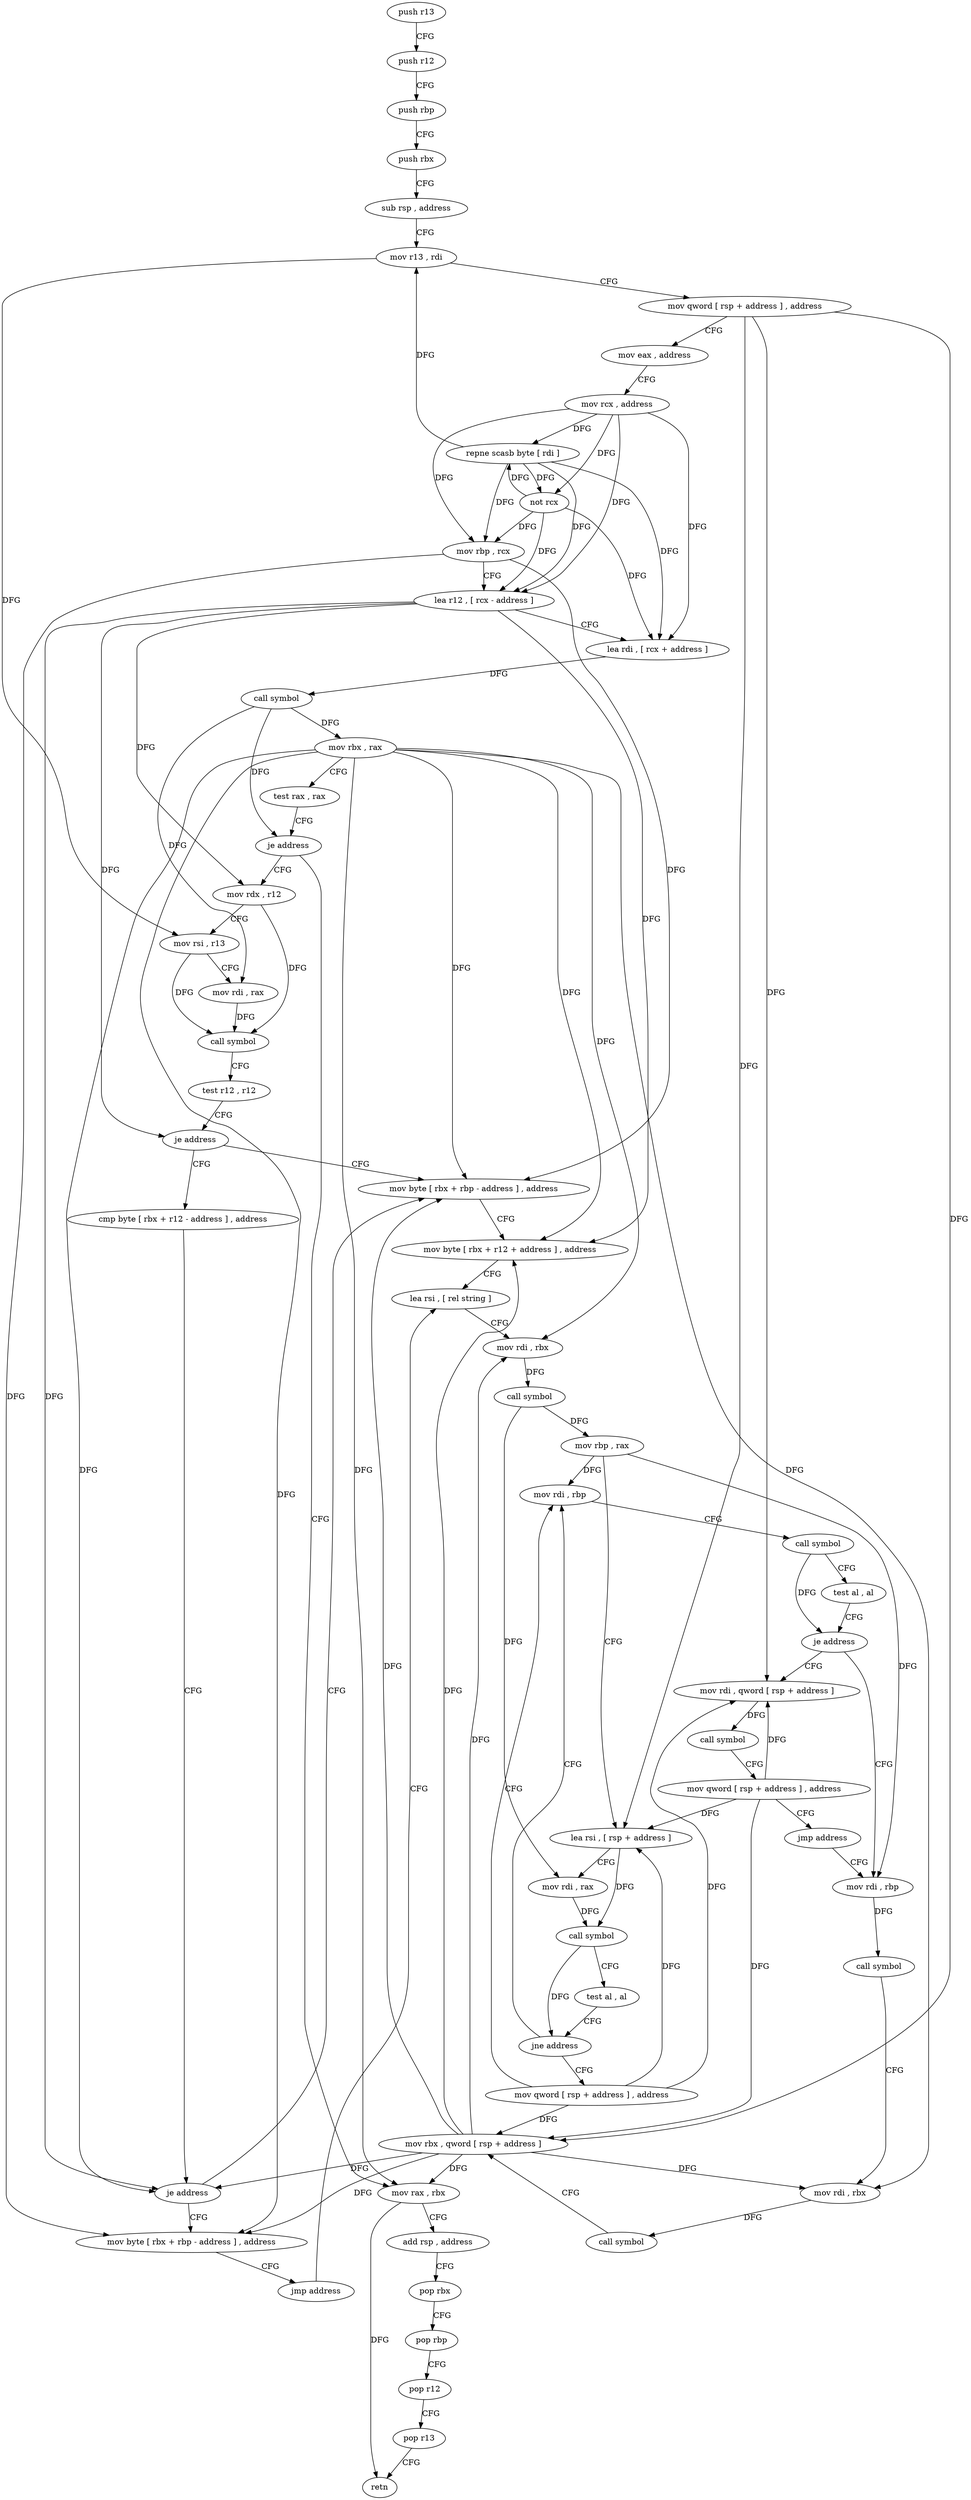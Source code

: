 digraph "func" {
"106723" [label = "push r13" ]
"106725" [label = "push r12" ]
"106727" [label = "push rbp" ]
"106728" [label = "push rbx" ]
"106729" [label = "sub rsp , address" ]
"106733" [label = "mov r13 , rdi" ]
"106736" [label = "mov qword [ rsp + address ] , address" ]
"106745" [label = "mov eax , address" ]
"106750" [label = "mov rcx , address" ]
"106757" [label = "repne scasb byte [ rdi ]" ]
"106759" [label = "not rcx" ]
"106762" [label = "mov rbp , rcx" ]
"106765" [label = "lea r12 , [ rcx - address ]" ]
"106769" [label = "lea rdi , [ rcx + address ]" ]
"106773" [label = "call symbol" ]
"106778" [label = "mov rbx , rax" ]
"106781" [label = "test rax , rax" ]
"106784" [label = "je address" ]
"106901" [label = "mov rax , rbx" ]
"106786" [label = "mov rdx , r12" ]
"106904" [label = "add rsp , address" ]
"106908" [label = "pop rbx" ]
"106909" [label = "pop rbp" ]
"106910" [label = "pop r12" ]
"106912" [label = "pop r13" ]
"106914" [label = "retn" ]
"106789" [label = "mov rsi , r13" ]
"106792" [label = "mov rdi , rax" ]
"106795" [label = "call symbol" ]
"106800" [label = "test r12 , r12" ]
"106803" [label = "je address" ]
"106813" [label = "mov byte [ rbx + rbp - address ] , address" ]
"106805" [label = "cmp byte [ rbx + r12 - address ] , address" ]
"106818" [label = "mov byte [ rbx + r12 + address ] , address" ]
"106824" [label = "lea rsi , [ rel string ]" ]
"106811" [label = "je address" ]
"106915" [label = "mov byte [ rbx + rbp - address ] , address" ]
"106868" [label = "mov rdi , rbp" ]
"106871" [label = "call symbol" ]
"106876" [label = "test al , al" ]
"106878" [label = "je address" ]
"106922" [label = "mov rdi , qword [ rsp + address ]" ]
"106880" [label = "mov rdi , rbp" ]
"106859" [label = "mov qword [ rsp + address ] , address" ]
"106920" [label = "jmp address" ]
"106927" [label = "call symbol" ]
"106932" [label = "mov qword [ rsp + address ] , address" ]
"106941" [label = "jmp address" ]
"106883" [label = "call symbol" ]
"106888" [label = "mov rdi , rbx" ]
"106891" [label = "call symbol" ]
"106896" [label = "mov rbx , qword [ rsp + address ]" ]
"106831" [label = "mov rdi , rbx" ]
"106834" [label = "call symbol" ]
"106839" [label = "mov rbp , rax" ]
"106842" [label = "lea rsi , [ rsp + address ]" ]
"106847" [label = "mov rdi , rax" ]
"106850" [label = "call symbol" ]
"106855" [label = "test al , al" ]
"106857" [label = "jne address" ]
"106723" -> "106725" [ label = "CFG" ]
"106725" -> "106727" [ label = "CFG" ]
"106727" -> "106728" [ label = "CFG" ]
"106728" -> "106729" [ label = "CFG" ]
"106729" -> "106733" [ label = "CFG" ]
"106733" -> "106736" [ label = "CFG" ]
"106733" -> "106789" [ label = "DFG" ]
"106736" -> "106745" [ label = "CFG" ]
"106736" -> "106922" [ label = "DFG" ]
"106736" -> "106896" [ label = "DFG" ]
"106736" -> "106842" [ label = "DFG" ]
"106745" -> "106750" [ label = "CFG" ]
"106750" -> "106757" [ label = "DFG" ]
"106750" -> "106759" [ label = "DFG" ]
"106750" -> "106762" [ label = "DFG" ]
"106750" -> "106765" [ label = "DFG" ]
"106750" -> "106769" [ label = "DFG" ]
"106757" -> "106759" [ label = "DFG" ]
"106757" -> "106733" [ label = "DFG" ]
"106757" -> "106762" [ label = "DFG" ]
"106757" -> "106765" [ label = "DFG" ]
"106757" -> "106769" [ label = "DFG" ]
"106759" -> "106762" [ label = "DFG" ]
"106759" -> "106757" [ label = "DFG" ]
"106759" -> "106765" [ label = "DFG" ]
"106759" -> "106769" [ label = "DFG" ]
"106762" -> "106765" [ label = "CFG" ]
"106762" -> "106813" [ label = "DFG" ]
"106762" -> "106915" [ label = "DFG" ]
"106765" -> "106769" [ label = "CFG" ]
"106765" -> "106786" [ label = "DFG" ]
"106765" -> "106803" [ label = "DFG" ]
"106765" -> "106818" [ label = "DFG" ]
"106765" -> "106811" [ label = "DFG" ]
"106769" -> "106773" [ label = "DFG" ]
"106773" -> "106778" [ label = "DFG" ]
"106773" -> "106784" [ label = "DFG" ]
"106773" -> "106792" [ label = "DFG" ]
"106778" -> "106781" [ label = "CFG" ]
"106778" -> "106901" [ label = "DFG" ]
"106778" -> "106813" [ label = "DFG" ]
"106778" -> "106818" [ label = "DFG" ]
"106778" -> "106811" [ label = "DFG" ]
"106778" -> "106831" [ label = "DFG" ]
"106778" -> "106915" [ label = "DFG" ]
"106778" -> "106888" [ label = "DFG" ]
"106781" -> "106784" [ label = "CFG" ]
"106784" -> "106901" [ label = "CFG" ]
"106784" -> "106786" [ label = "CFG" ]
"106901" -> "106904" [ label = "CFG" ]
"106901" -> "106914" [ label = "DFG" ]
"106786" -> "106789" [ label = "CFG" ]
"106786" -> "106795" [ label = "DFG" ]
"106904" -> "106908" [ label = "CFG" ]
"106908" -> "106909" [ label = "CFG" ]
"106909" -> "106910" [ label = "CFG" ]
"106910" -> "106912" [ label = "CFG" ]
"106912" -> "106914" [ label = "CFG" ]
"106789" -> "106792" [ label = "CFG" ]
"106789" -> "106795" [ label = "DFG" ]
"106792" -> "106795" [ label = "DFG" ]
"106795" -> "106800" [ label = "CFG" ]
"106800" -> "106803" [ label = "CFG" ]
"106803" -> "106813" [ label = "CFG" ]
"106803" -> "106805" [ label = "CFG" ]
"106813" -> "106818" [ label = "CFG" ]
"106805" -> "106811" [ label = "CFG" ]
"106818" -> "106824" [ label = "CFG" ]
"106824" -> "106831" [ label = "CFG" ]
"106811" -> "106915" [ label = "CFG" ]
"106811" -> "106813" [ label = "CFG" ]
"106915" -> "106920" [ label = "CFG" ]
"106868" -> "106871" [ label = "CFG" ]
"106871" -> "106876" [ label = "CFG" ]
"106871" -> "106878" [ label = "DFG" ]
"106876" -> "106878" [ label = "CFG" ]
"106878" -> "106922" [ label = "CFG" ]
"106878" -> "106880" [ label = "CFG" ]
"106922" -> "106927" [ label = "DFG" ]
"106880" -> "106883" [ label = "DFG" ]
"106859" -> "106868" [ label = "CFG" ]
"106859" -> "106842" [ label = "DFG" ]
"106859" -> "106922" [ label = "DFG" ]
"106859" -> "106896" [ label = "DFG" ]
"106920" -> "106824" [ label = "CFG" ]
"106927" -> "106932" [ label = "CFG" ]
"106932" -> "106941" [ label = "CFG" ]
"106932" -> "106842" [ label = "DFG" ]
"106932" -> "106922" [ label = "DFG" ]
"106932" -> "106896" [ label = "DFG" ]
"106941" -> "106880" [ label = "CFG" ]
"106883" -> "106888" [ label = "CFG" ]
"106888" -> "106891" [ label = "DFG" ]
"106891" -> "106896" [ label = "CFG" ]
"106896" -> "106901" [ label = "DFG" ]
"106896" -> "106831" [ label = "DFG" ]
"106896" -> "106888" [ label = "DFG" ]
"106896" -> "106813" [ label = "DFG" ]
"106896" -> "106818" [ label = "DFG" ]
"106896" -> "106811" [ label = "DFG" ]
"106896" -> "106915" [ label = "DFG" ]
"106831" -> "106834" [ label = "DFG" ]
"106834" -> "106839" [ label = "DFG" ]
"106834" -> "106847" [ label = "DFG" ]
"106839" -> "106842" [ label = "CFG" ]
"106839" -> "106868" [ label = "DFG" ]
"106839" -> "106880" [ label = "DFG" ]
"106842" -> "106847" [ label = "CFG" ]
"106842" -> "106850" [ label = "DFG" ]
"106847" -> "106850" [ label = "DFG" ]
"106850" -> "106855" [ label = "CFG" ]
"106850" -> "106857" [ label = "DFG" ]
"106855" -> "106857" [ label = "CFG" ]
"106857" -> "106868" [ label = "CFG" ]
"106857" -> "106859" [ label = "CFG" ]
}
